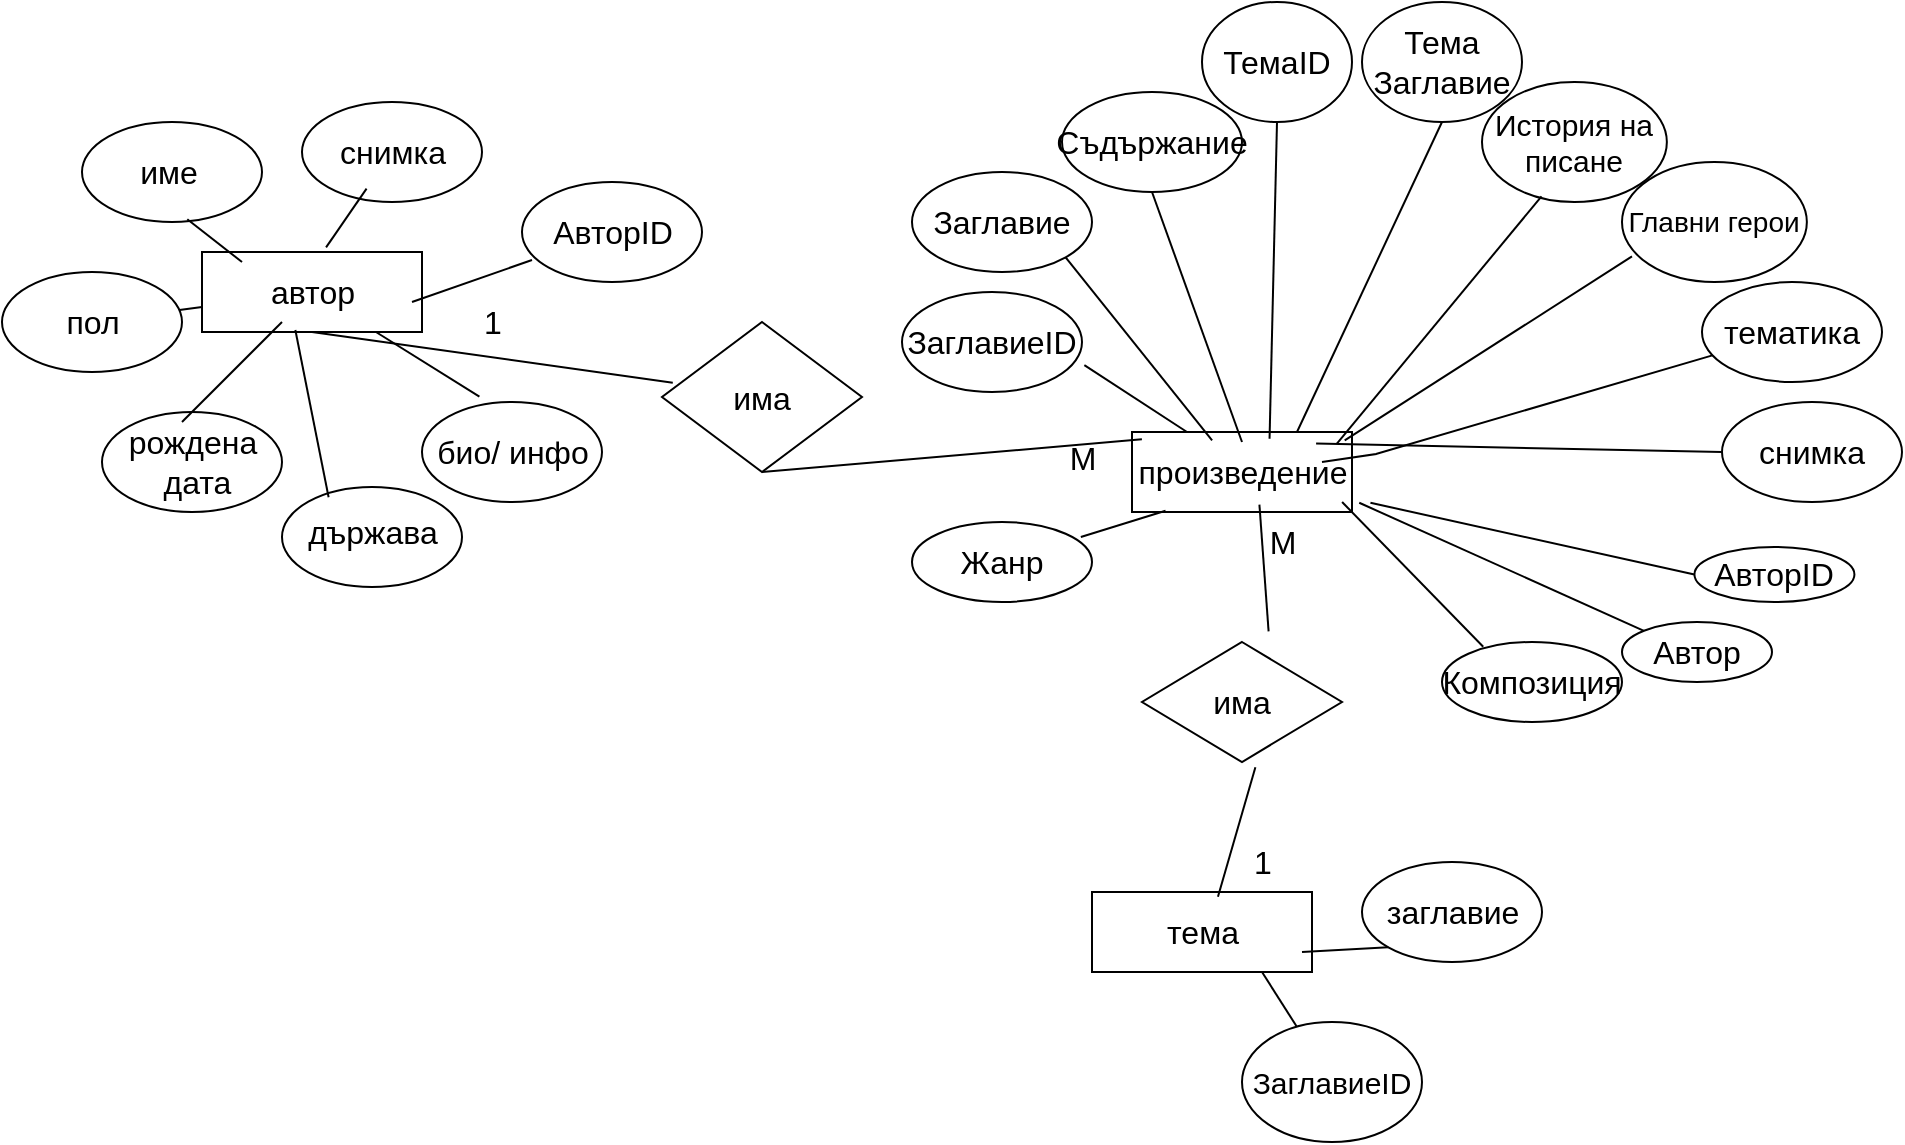 <mxfile version="20.7.4" type="device"><diagram id="kaDx7qJVxuhn4exY41e5" name="Page-1"><mxGraphModel dx="1877" dy="1742" grid="1" gridSize="10" guides="1" tooltips="1" connect="1" arrows="1" fold="1" page="1" pageScale="1" pageWidth="827" pageHeight="1169" math="0" shadow="0"><root><mxCell id="0"/><mxCell id="1" parent="0"/><mxCell id="1EXBglIDdu4dAjo1Q3cM-1" value="" style="rounded=0;whiteSpace=wrap;html=1;" parent="1" vertex="1"><mxGeometry x="415" y="135" width="110" height="40" as="geometry"/></mxCell><mxCell id="1EXBglIDdu4dAjo1Q3cM-2" value="" style="rounded=0;whiteSpace=wrap;html=1;" parent="1" vertex="1"><mxGeometry x="-50" y="45" width="110" height="40" as="geometry"/></mxCell><mxCell id="1EXBglIDdu4dAjo1Q3cM-3" value="" style="rounded=0;whiteSpace=wrap;html=1;" parent="1" vertex="1"><mxGeometry x="395" y="365" width="110" height="40" as="geometry"/></mxCell><mxCell id="1EXBglIDdu4dAjo1Q3cM-5" value="&lt;font style=&quot;font-size: 16px;&quot;&gt;произведение&lt;/font&gt;" style="text;html=1;resizable=0;autosize=1;align=center;verticalAlign=middle;points=[];fillColor=none;strokeColor=none;rounded=0;" parent="1" vertex="1"><mxGeometry x="405" y="140" width="130" height="30" as="geometry"/></mxCell><mxCell id="1EXBglIDdu4dAjo1Q3cM-6" value="&lt;font style=&quot;font-size: 16px;&quot;&gt;тема&lt;/font&gt;" style="text;html=1;resizable=0;autosize=1;align=center;verticalAlign=middle;points=[];fillColor=none;strokeColor=none;rounded=0;" parent="1" vertex="1"><mxGeometry x="420" y="370" width="60" height="30" as="geometry"/></mxCell><mxCell id="1EXBglIDdu4dAjo1Q3cM-7" value="държава" style="text;html=1;resizable=0;autosize=1;align=center;verticalAlign=middle;points=[];fillColor=none;strokeColor=none;rounded=0;fontSize=16;" parent="1" vertex="1"><mxGeometry x="-10" y="170" width="90" height="30" as="geometry"/></mxCell><mxCell id="1EXBglIDdu4dAjo1Q3cM-8" value="автор" style="text;html=1;resizable=0;autosize=1;align=center;verticalAlign=middle;points=[];fillColor=none;strokeColor=none;rounded=0;fontSize=16;" parent="1" vertex="1"><mxGeometry x="-30" y="50" width="70" height="30" as="geometry"/></mxCell><mxCell id="1EXBglIDdu4dAjo1Q3cM-9" value="&lt;span style=&quot;&quot;&gt;Заглавие&lt;/span&gt;" style="ellipse;whiteSpace=wrap;html=1;fontSize=16;" parent="1" vertex="1"><mxGeometry x="305" y="5" width="90" height="50" as="geometry"/></mxCell><mxCell id="1EXBglIDdu4dAjo1Q3cM-11" value="&lt;span style=&quot;&quot;&gt;Съдържание&lt;/span&gt;" style="ellipse;whiteSpace=wrap;html=1;fontSize=16;" parent="1" vertex="1"><mxGeometry x="380" y="-35" width="90" height="50" as="geometry"/></mxCell><mxCell id="1EXBglIDdu4dAjo1Q3cM-12" value="&lt;span style=&quot;&quot;&gt;ЗаглавиеID&lt;/span&gt;" style="ellipse;whiteSpace=wrap;html=1;fontSize=16;" parent="1" vertex="1"><mxGeometry x="300" y="65" width="90" height="50" as="geometry"/></mxCell><mxCell id="1EXBglIDdu4dAjo1Q3cM-14" value="&lt;span style=&quot;&quot;&gt;тематика&lt;/span&gt;" style="ellipse;whiteSpace=wrap;html=1;fontSize=16;" parent="1" vertex="1"><mxGeometry x="700" y="60" width="90" height="50" as="geometry"/></mxCell><mxCell id="1EXBglIDdu4dAjo1Q3cM-15" value="&lt;span style=&quot;&quot;&gt;снимка&lt;/span&gt;" style="ellipse;whiteSpace=wrap;html=1;fontSize=16;" parent="1" vertex="1"><mxGeometry x="710" y="120" width="90" height="50" as="geometry"/></mxCell><mxCell id="1EXBglIDdu4dAjo1Q3cM-23" value="" style="ellipse;whiteSpace=wrap;html=1;fontSize=16;" parent="1" vertex="1"><mxGeometry x="530" y="350" width="90" height="50" as="geometry"/></mxCell><mxCell id="1EXBglIDdu4dAjo1Q3cM-24" value="заглавие" style="text;html=1;resizable=0;autosize=1;align=center;verticalAlign=middle;points=[];fillColor=none;strokeColor=none;rounded=0;fontSize=16;" parent="1" vertex="1"><mxGeometry x="530" y="360" width="90" height="30" as="geometry"/></mxCell><mxCell id="1EXBglIDdu4dAjo1Q3cM-25" value="" style="ellipse;whiteSpace=wrap;html=1;fontSize=16;fillColor=none;" parent="1" vertex="1"><mxGeometry x="-10" y="162.5" width="90" height="50" as="geometry"/></mxCell><mxCell id="1EXBglIDdu4dAjo1Q3cM-27" value="" style="ellipse;whiteSpace=wrap;html=1;fontSize=16;" parent="1" vertex="1"><mxGeometry y="-30" width="90" height="50" as="geometry"/></mxCell><mxCell id="1EXBglIDdu4dAjo1Q3cM-28" value="" style="ellipse;whiteSpace=wrap;html=1;fontSize=16;" parent="1" vertex="1"><mxGeometry x="-110" y="-20" width="90" height="50" as="geometry"/></mxCell><mxCell id="1EXBglIDdu4dAjo1Q3cM-29" value="" style="ellipse;whiteSpace=wrap;html=1;fontSize=16;" parent="1" vertex="1"><mxGeometry x="-150" y="55" width="90" height="50" as="geometry"/></mxCell><mxCell id="1EXBglIDdu4dAjo1Q3cM-30" value="" style="ellipse;whiteSpace=wrap;html=1;fontSize=16;" parent="1" vertex="1"><mxGeometry x="-100" y="125" width="90" height="50" as="geometry"/></mxCell><mxCell id="1EXBglIDdu4dAjo1Q3cM-31" value="" style="ellipse;whiteSpace=wrap;html=1;fontSize=16;" parent="1" vertex="1"><mxGeometry x="110" y="10" width="90" height="50" as="geometry"/></mxCell><mxCell id="1EXBglIDdu4dAjo1Q3cM-32" value="име" style="text;html=1;resizable=0;autosize=1;align=center;verticalAlign=middle;points=[];fillColor=none;strokeColor=none;rounded=0;fontSize=16;" parent="1" vertex="1"><mxGeometry x="-92" y="-10" width="50" height="30" as="geometry"/></mxCell><mxCell id="1EXBglIDdu4dAjo1Q3cM-33" value="снимка" style="text;html=1;resizable=0;autosize=1;align=center;verticalAlign=middle;points=[];fillColor=none;strokeColor=none;rounded=0;fontSize=16;" parent="1" vertex="1"><mxGeometry x="5" y="-20" width="80" height="30" as="geometry"/></mxCell><mxCell id="1EXBglIDdu4dAjo1Q3cM-34" value="АвторID" style="text;html=1;resizable=0;autosize=1;align=center;verticalAlign=middle;points=[];fillColor=none;strokeColor=none;rounded=0;fontSize=16;" parent="1" vertex="1"><mxGeometry x="115" y="20" width="80" height="30" as="geometry"/></mxCell><mxCell id="1EXBglIDdu4dAjo1Q3cM-35" value="пол" style="text;html=1;resizable=0;autosize=1;align=center;verticalAlign=middle;points=[];fillColor=none;strokeColor=none;rounded=0;fontSize=16;" parent="1" vertex="1"><mxGeometry x="-130" y="65" width="50" height="30" as="geometry"/></mxCell><mxCell id="1EXBglIDdu4dAjo1Q3cM-36" value="" style="ellipse;whiteSpace=wrap;html=1;fontSize=16;" parent="1" vertex="1"><mxGeometry x="60" y="120" width="90" height="50" as="geometry"/></mxCell><mxCell id="1EXBglIDdu4dAjo1Q3cM-37" value="био/ инфо" style="text;html=1;resizable=0;autosize=1;align=center;verticalAlign=middle;points=[];fillColor=none;strokeColor=none;rounded=0;fontSize=16;" parent="1" vertex="1"><mxGeometry x="55" y="130" width="100" height="30" as="geometry"/></mxCell><mxCell id="1EXBglIDdu4dAjo1Q3cM-38" value="рождена&lt;br&gt;&amp;nbsp;дата" style="text;html=1;resizable=0;autosize=1;align=center;verticalAlign=middle;points=[];fillColor=none;strokeColor=none;rounded=0;fontSize=16;" parent="1" vertex="1"><mxGeometry x="-100" y="125" width="90" height="50" as="geometry"/></mxCell><mxCell id="1EXBglIDdu4dAjo1Q3cM-39" value="" style="endArrow=none;html=1;rounded=0;fontSize=16;exitX=0.5;exitY=1;exitDx=0;exitDy=0;entryX=0.115;entryY=-0.044;entryDx=0;entryDy=0;entryPerimeter=0;startArrow=none;" parent="1" source="_TAyfjN0NOrxhkTcAUuJ-20" target="1EXBglIDdu4dAjo1Q3cM-5" edge="1"><mxGeometry width="50" height="50" relative="1" as="geometry"><mxPoint x="260" y="250" as="sourcePoint"/><mxPoint x="310" y="200" as="targetPoint"/></mxGeometry></mxCell><mxCell id="1EXBglIDdu4dAjo1Q3cM-40" value="" style="endArrow=none;html=1;rounded=0;fontSize=16;entryX=0.567;entryY=1.044;entryDx=0;entryDy=0;entryPerimeter=0;exitX=0.633;exitY=-0.089;exitDx=0;exitDy=0;exitPerimeter=0;startArrow=none;" parent="1" source="_TAyfjN0NOrxhkTcAUuJ-22" target="1EXBglIDdu4dAjo1Q3cM-5" edge="1"><mxGeometry width="50" height="50" relative="1" as="geometry"><mxPoint x="260" y="250" as="sourcePoint"/><mxPoint x="310" y="200" as="targetPoint"/></mxGeometry></mxCell><mxCell id="1EXBglIDdu4dAjo1Q3cM-41" value="" style="endArrow=none;html=1;rounded=0;fontSize=16;exitX=0.259;exitY=-0.078;exitDx=0;exitDy=0;exitPerimeter=0;entryX=0.381;entryY=1.133;entryDx=0;entryDy=0;entryPerimeter=0;" parent="1" source="1EXBglIDdu4dAjo1Q3cM-7" target="1EXBglIDdu4dAjo1Q3cM-8" edge="1"><mxGeometry width="50" height="50" relative="1" as="geometry"><mxPoint x="260" y="250" as="sourcePoint"/><mxPoint x="310" y="200" as="targetPoint"/></mxGeometry></mxCell><mxCell id="1EXBglIDdu4dAjo1Q3cM-42" value="" style="endArrow=none;html=1;rounded=0;fontSize=16;entryX=0.206;entryY=1.147;entryDx=0;entryDy=0;entryPerimeter=0;exitX=0.938;exitY=0.187;exitDx=0;exitDy=0;exitPerimeter=0;" parent="1" source="_TAyfjN0NOrxhkTcAUuJ-8" target="1EXBglIDdu4dAjo1Q3cM-5" edge="1"><mxGeometry width="50" height="50" relative="1" as="geometry"><mxPoint x="387.5" y="200" as="sourcePoint"/><mxPoint x="310" y="200" as="targetPoint"/></mxGeometry></mxCell><mxCell id="1EXBglIDdu4dAjo1Q3cM-44" value="" style="endArrow=none;html=1;rounded=0;fontSize=16;entryX=0.885;entryY=1;entryDx=0;entryDy=0;entryPerimeter=0;exitX=0.229;exitY=0.06;exitDx=0;exitDy=0;exitPerimeter=0;" parent="1" source="_TAyfjN0NOrxhkTcAUuJ-7" target="1EXBglIDdu4dAjo1Q3cM-5" edge="1"><mxGeometry width="50" height="50" relative="1" as="geometry"><mxPoint x="575" y="190.255" as="sourcePoint"/><mxPoint x="452.5" y="180" as="targetPoint"/></mxGeometry></mxCell><mxCell id="1EXBglIDdu4dAjo1Q3cM-45" value="" style="endArrow=none;html=1;rounded=0;fontSize=16;entryX=1.018;entryY=0.2;entryDx=0;entryDy=0;entryPerimeter=0;" parent="1" source="1EXBglIDdu4dAjo1Q3cM-14" target="1EXBglIDdu4dAjo1Q3cM-5" edge="1"><mxGeometry width="50" height="50" relative="1" as="geometry"><mxPoint x="600" y="139.583" as="sourcePoint"/><mxPoint x="462.5" y="190" as="targetPoint"/><Array as="points"><mxPoint x="537" y="146"/><mxPoint x="510" y="150"/></Array></mxGeometry></mxCell><mxCell id="1EXBglIDdu4dAjo1Q3cM-46" value="" style="endArrow=none;html=1;rounded=0;fontSize=16;entryX=0.5;entryY=1;entryDx=0;entryDy=0;exitX=0.75;exitY=0;exitDx=0;exitDy=0;" parent="1" target="_TAyfjN0NOrxhkTcAUuJ-3" edge="1" source="1EXBglIDdu4dAjo1Q3cM-1"><mxGeometry width="50" height="50" relative="1" as="geometry"><mxPoint x="505" y="135" as="sourcePoint"/><mxPoint x="617.5" y="10" as="targetPoint"/></mxGeometry></mxCell><mxCell id="1EXBglIDdu4dAjo1Q3cM-47" value="" style="endArrow=none;html=1;rounded=0;fontSize=16;entryX=0.5;entryY=1;entryDx=0;entryDy=0;" parent="1" target="1EXBglIDdu4dAjo1Q3cM-11" edge="1"><mxGeometry width="50" height="50" relative="1" as="geometry"><mxPoint x="470" y="140" as="sourcePoint"/><mxPoint x="475" y="90" as="targetPoint"/></mxGeometry></mxCell><mxCell id="1EXBglIDdu4dAjo1Q3cM-48" value="" style="endArrow=none;html=1;rounded=0;fontSize=16;" parent="1" target="1EXBglIDdu4dAjo1Q3cM-34" edge="1"><mxGeometry width="50" height="50" relative="1" as="geometry"><mxPoint x="55" y="70" as="sourcePoint"/><mxPoint x="105" y="20" as="targetPoint"/></mxGeometry></mxCell><mxCell id="1EXBglIDdu4dAjo1Q3cM-49" value="" style="endArrow=none;html=1;rounded=0;fontSize=16;entryX=1.013;entryY=0.732;entryDx=0;entryDy=0;entryPerimeter=0;exitX=0.25;exitY=0;exitDx=0;exitDy=0;" parent="1" source="1EXBglIDdu4dAjo1Q3cM-1" target="1EXBglIDdu4dAjo1Q3cM-12" edge="1"><mxGeometry width="50" height="50" relative="1" as="geometry"><mxPoint x="260" y="250" as="sourcePoint"/><mxPoint x="404.01" y="101.99" as="targetPoint"/></mxGeometry></mxCell><mxCell id="1EXBglIDdu4dAjo1Q3cM-50" value="" style="endArrow=none;html=1;rounded=0;fontSize=16;entryX=0;entryY=1;entryDx=0;entryDy=0;" parent="1" target="1EXBglIDdu4dAjo1Q3cM-23" edge="1"><mxGeometry width="50" height="50" relative="1" as="geometry"><mxPoint x="500" y="395" as="sourcePoint"/><mxPoint x="550" y="345" as="targetPoint"/></mxGeometry></mxCell><mxCell id="1EXBglIDdu4dAjo1Q3cM-52" value="" style="endArrow=none;html=1;rounded=0;fontSize=16;" parent="1" edge="1"><mxGeometry width="50" height="50" relative="1" as="geometry"><mxPoint x="-60" y="130" as="sourcePoint"/><mxPoint x="-10" y="80" as="targetPoint"/></mxGeometry></mxCell><mxCell id="1EXBglIDdu4dAjo1Q3cM-54" value="" style="endArrow=none;html=1;rounded=0;fontSize=16;exitX=0.564;exitY=-0.058;exitDx=0;exitDy=0;exitPerimeter=0;entryX=0.341;entryY=1.111;entryDx=0;entryDy=0;entryPerimeter=0;" parent="1" source="1EXBglIDdu4dAjo1Q3cM-2" target="1EXBglIDdu4dAjo1Q3cM-33" edge="1"><mxGeometry width="50" height="50" relative="1" as="geometry"><mxPoint x="-10" y="55" as="sourcePoint"/><mxPoint x="40" y="5" as="targetPoint"/></mxGeometry></mxCell><mxCell id="1EXBglIDdu4dAjo1Q3cM-55" value="" style="endArrow=none;html=1;rounded=0;fontSize=16;entryX=0.585;entryY=0.973;entryDx=0;entryDy=0;entryPerimeter=0;" parent="1" target="1EXBglIDdu4dAjo1Q3cM-28" edge="1"><mxGeometry width="50" height="50" relative="1" as="geometry"><mxPoint x="-30" y="50" as="sourcePoint"/><mxPoint x="20" as="targetPoint"/></mxGeometry></mxCell><mxCell id="1EXBglIDdu4dAjo1Q3cM-56" value="" style="endArrow=none;html=1;rounded=0;fontSize=16;" parent="1" source="1EXBglIDdu4dAjo1Q3cM-2" target="1EXBglIDdu4dAjo1Q3cM-29" edge="1"><mxGeometry width="50" height="50" relative="1" as="geometry"><mxPoint x="260" y="250" as="sourcePoint"/><mxPoint x="230" y="270" as="targetPoint"/></mxGeometry></mxCell><mxCell id="1EXBglIDdu4dAjo1Q3cM-63" value="" style="endArrow=none;html=1;rounded=0;fontSize=16;exitX=0.319;exitY=-0.053;exitDx=0;exitDy=0;exitPerimeter=0;" parent="1" source="1EXBglIDdu4dAjo1Q3cM-36" target="1EXBglIDdu4dAjo1Q3cM-2" edge="1"><mxGeometry width="50" height="50" relative="1" as="geometry"><mxPoint x="260" y="250" as="sourcePoint"/><mxPoint x="310" y="200" as="targetPoint"/></mxGeometry></mxCell><mxCell id="yI4_Cn8DKiqFxgxlQeYz-4" value="&lt;font style=&quot;font-size: 14px;&quot;&gt;Главни герои&lt;/font&gt;" style="ellipse;whiteSpace=wrap;html=1;fillColor=none;gradientColor=none;" parent="1" vertex="1"><mxGeometry x="660" width="92.43" height="60" as="geometry"/></mxCell><mxCell id="yI4_Cn8DKiqFxgxlQeYz-6" value="&lt;font style=&quot;font-size: 15px;&quot;&gt;История на писане&lt;/font&gt;" style="ellipse;whiteSpace=wrap;html=1;fillColor=none;gradientColor=none;" parent="1" vertex="1"><mxGeometry x="590" y="-40" width="92.43" height="60" as="geometry"/></mxCell><mxCell id="_TAyfjN0NOrxhkTcAUuJ-1" value="&lt;font style=&quot;font-size: 15px;&quot;&gt;ЗаглавиеID&lt;/font&gt;" style="ellipse;whiteSpace=wrap;html=1;" vertex="1" parent="1"><mxGeometry x="470" y="430" width="90" height="60" as="geometry"/></mxCell><mxCell id="_TAyfjN0NOrxhkTcAUuJ-2" value="" style="endArrow=none;html=1;rounded=0;fontSize=15;" edge="1" parent="1" source="_TAyfjN0NOrxhkTcAUuJ-1"><mxGeometry width="50" height="50" relative="1" as="geometry"><mxPoint x="430" y="455" as="sourcePoint"/><mxPoint x="480" y="405" as="targetPoint"/></mxGeometry></mxCell><mxCell id="_TAyfjN0NOrxhkTcAUuJ-3" value="&lt;font style=&quot;font-size: 16px;&quot;&gt;Тема Заглавие&lt;/font&gt;" style="ellipse;whiteSpace=wrap;html=1;fontSize=15;" vertex="1" parent="1"><mxGeometry x="530" y="-80" width="80" height="60" as="geometry"/></mxCell><mxCell id="_TAyfjN0NOrxhkTcAUuJ-4" value="ТемаID" style="ellipse;whiteSpace=wrap;html=1;fontSize=16;" vertex="1" parent="1"><mxGeometry x="450" y="-80" width="75" height="60" as="geometry"/></mxCell><mxCell id="_TAyfjN0NOrxhkTcAUuJ-5" value="Автор" style="ellipse;whiteSpace=wrap;html=1;fontSize=16;" vertex="1" parent="1"><mxGeometry x="660" y="230" width="75" height="30" as="geometry"/></mxCell><mxCell id="_TAyfjN0NOrxhkTcAUuJ-6" value="АвторID" style="ellipse;whiteSpace=wrap;html=1;fontSize=16;" vertex="1" parent="1"><mxGeometry x="696.22" y="192.5" width="80" height="27.5" as="geometry"/></mxCell><mxCell id="_TAyfjN0NOrxhkTcAUuJ-7" value="Композиция" style="ellipse;whiteSpace=wrap;html=1;fontSize=16;" vertex="1" parent="1"><mxGeometry x="570" y="240" width="90" height="40" as="geometry"/></mxCell><mxCell id="_TAyfjN0NOrxhkTcAUuJ-8" value="Жанр" style="ellipse;whiteSpace=wrap;html=1;fontSize=16;" vertex="1" parent="1"><mxGeometry x="305" y="180" width="90" height="40" as="geometry"/></mxCell><mxCell id="_TAyfjN0NOrxhkTcAUuJ-9" value="" style="endArrow=none;html=1;rounded=0;fontSize=16;entryX=1;entryY=1;entryDx=0;entryDy=0;exitX=0.385;exitY=-0.027;exitDx=0;exitDy=0;exitPerimeter=0;" edge="1" parent="1" source="1EXBglIDdu4dAjo1Q3cM-5" target="1EXBglIDdu4dAjo1Q3cM-9"><mxGeometry width="50" height="50" relative="1" as="geometry"><mxPoint x="260" y="130" as="sourcePoint"/><mxPoint x="310" y="80" as="targetPoint"/></mxGeometry></mxCell><mxCell id="_TAyfjN0NOrxhkTcAUuJ-10" value="" style="endArrow=none;html=1;rounded=0;fontSize=16;entryX=0.5;entryY=1;entryDx=0;entryDy=0;exitX=0.606;exitY=-0.053;exitDx=0;exitDy=0;exitPerimeter=0;" edge="1" parent="1" source="1EXBglIDdu4dAjo1Q3cM-5" target="_TAyfjN0NOrxhkTcAUuJ-4"><mxGeometry width="50" height="50" relative="1" as="geometry"><mxPoint x="480" y="130" as="sourcePoint"/><mxPoint x="310" y="80" as="targetPoint"/></mxGeometry></mxCell><mxCell id="_TAyfjN0NOrxhkTcAUuJ-11" value="" style="endArrow=none;html=1;rounded=0;fontSize=16;entryX=0.322;entryY=0.953;entryDx=0;entryDy=0;entryPerimeter=0;exitX=0.865;exitY=0.027;exitDx=0;exitDy=0;exitPerimeter=0;" edge="1" parent="1" source="1EXBglIDdu4dAjo1Q3cM-5" target="yI4_Cn8DKiqFxgxlQeYz-6"><mxGeometry width="50" height="50" relative="1" as="geometry"><mxPoint x="260" y="130" as="sourcePoint"/><mxPoint x="310" y="80" as="targetPoint"/></mxGeometry></mxCell><mxCell id="_TAyfjN0NOrxhkTcAUuJ-12" value="" style="endArrow=none;html=1;rounded=0;fontSize=16;entryX=0.054;entryY=0.787;entryDx=0;entryDy=0;entryPerimeter=0;exitX=0.895;exitY=-0.027;exitDx=0;exitDy=0;exitPerimeter=0;" edge="1" parent="1" source="1EXBglIDdu4dAjo1Q3cM-5" target="yI4_Cn8DKiqFxgxlQeYz-4"><mxGeometry width="50" height="50" relative="1" as="geometry"><mxPoint x="260" y="130" as="sourcePoint"/><mxPoint x="310" y="80" as="targetPoint"/></mxGeometry></mxCell><mxCell id="_TAyfjN0NOrxhkTcAUuJ-13" value="" style="endArrow=none;html=1;rounded=0;fontSize=16;entryX=0;entryY=0.5;entryDx=0;entryDy=0;exitX=0.785;exitY=0.027;exitDx=0;exitDy=0;exitPerimeter=0;" edge="1" parent="1" source="1EXBglIDdu4dAjo1Q3cM-5" target="1EXBglIDdu4dAjo1Q3cM-15"><mxGeometry width="50" height="50" relative="1" as="geometry"><mxPoint x="260" y="130" as="sourcePoint"/><mxPoint x="310" y="80" as="targetPoint"/></mxGeometry></mxCell><mxCell id="_TAyfjN0NOrxhkTcAUuJ-14" value="" style="endArrow=none;html=1;rounded=0;fontSize=16;entryX=0;entryY=0.5;entryDx=0;entryDy=0;exitX=0.994;exitY=1.013;exitDx=0;exitDy=0;exitPerimeter=0;" edge="1" parent="1" source="1EXBglIDdu4dAjo1Q3cM-5" target="_TAyfjN0NOrxhkTcAUuJ-6"><mxGeometry width="50" height="50" relative="1" as="geometry"><mxPoint x="260" y="130" as="sourcePoint"/><mxPoint x="310" y="80" as="targetPoint"/></mxGeometry></mxCell><mxCell id="_TAyfjN0NOrxhkTcAUuJ-15" value="" style="endArrow=none;html=1;rounded=0;fontSize=16;entryX=0;entryY=0;entryDx=0;entryDy=0;exitX=0.951;exitY=1.013;exitDx=0;exitDy=0;exitPerimeter=0;" edge="1" parent="1" source="1EXBglIDdu4dAjo1Q3cM-5" target="_TAyfjN0NOrxhkTcAUuJ-5"><mxGeometry width="50" height="50" relative="1" as="geometry"><mxPoint x="260" y="130" as="sourcePoint"/><mxPoint x="310" y="80" as="targetPoint"/></mxGeometry></mxCell><mxCell id="_TAyfjN0NOrxhkTcAUuJ-16" value="1" style="text;html=1;align=center;verticalAlign=middle;resizable=0;points=[];autosize=1;strokeColor=none;fillColor=none;fontSize=16;" vertex="1" parent="1"><mxGeometry x="80" y="65" width="30" height="30" as="geometry"/></mxCell><mxCell id="_TAyfjN0NOrxhkTcAUuJ-17" value="М" style="text;html=1;align=center;verticalAlign=middle;resizable=0;points=[];autosize=1;strokeColor=none;fillColor=none;fontSize=16;" vertex="1" parent="1"><mxGeometry x="470" y="175" width="40" height="30" as="geometry"/></mxCell><mxCell id="_TAyfjN0NOrxhkTcAUuJ-18" value="1" style="text;html=1;align=center;verticalAlign=middle;resizable=0;points=[];autosize=1;strokeColor=none;fillColor=none;fontSize=16;" vertex="1" parent="1"><mxGeometry x="465" y="335" width="30" height="30" as="geometry"/></mxCell><mxCell id="_TAyfjN0NOrxhkTcAUuJ-19" value="М" style="text;html=1;align=center;verticalAlign=middle;resizable=0;points=[];autosize=1;strokeColor=none;fillColor=none;fontSize=16;" vertex="1" parent="1"><mxGeometry x="370" y="132.5" width="40" height="30" as="geometry"/></mxCell><mxCell id="_TAyfjN0NOrxhkTcAUuJ-20" value="има" style="rhombus;whiteSpace=wrap;html=1;fontSize=16;" vertex="1" parent="1"><mxGeometry x="180" y="80" width="100" height="75" as="geometry"/></mxCell><mxCell id="_TAyfjN0NOrxhkTcAUuJ-21" value="" style="endArrow=none;html=1;rounded=0;fontSize=16;exitX=0.5;exitY=1;exitDx=0;exitDy=0;entryX=0.054;entryY=0.405;entryDx=0;entryDy=0;entryPerimeter=0;" edge="1" parent="1" source="1EXBglIDdu4dAjo1Q3cM-2" target="_TAyfjN0NOrxhkTcAUuJ-20"><mxGeometry width="50" height="50" relative="1" as="geometry"><mxPoint x="5" y="85" as="sourcePoint"/><mxPoint x="419.95" y="138.68" as="targetPoint"/></mxGeometry></mxCell><mxCell id="_TAyfjN0NOrxhkTcAUuJ-22" value="има" style="rhombus;whiteSpace=wrap;html=1;fontSize=16;" vertex="1" parent="1"><mxGeometry x="420" y="240" width="100" height="60" as="geometry"/></mxCell><mxCell id="_TAyfjN0NOrxhkTcAUuJ-23" value="" style="endArrow=none;html=1;rounded=0;fontSize=16;entryX=0.567;entryY=1.044;entryDx=0;entryDy=0;entryPerimeter=0;exitX=0.633;exitY=-0.089;exitDx=0;exitDy=0;exitPerimeter=0;" edge="1" parent="1" source="1EXBglIDdu4dAjo1Q3cM-6" target="_TAyfjN0NOrxhkTcAUuJ-22"><mxGeometry width="50" height="50" relative="1" as="geometry"><mxPoint x="457.98" y="367.33" as="sourcePoint"/><mxPoint x="478.71" y="171.32" as="targetPoint"/></mxGeometry></mxCell></root></mxGraphModel></diagram></mxfile>
